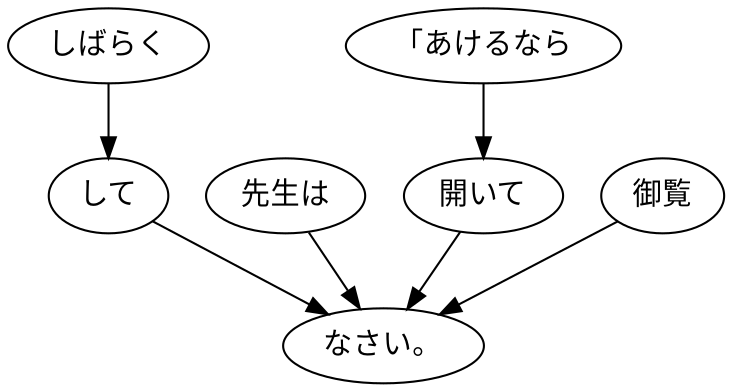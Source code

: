 digraph graph5433 {
	node0 [label="しばらく"];
	node1 [label="して"];
	node2 [label="先生は"];
	node3 [label="「あけるなら"];
	node4 [label="開いて"];
	node5 [label="御覧"];
	node6 [label="なさい。"];
	node0 -> node1;
	node1 -> node6;
	node2 -> node6;
	node3 -> node4;
	node4 -> node6;
	node5 -> node6;
}
